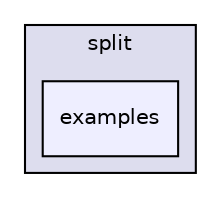 digraph "gulp-src/node_modules/gulp-html-to-json/node_modules/event-stream/node_modules/split/examples" {
  compound=true
  node [ fontsize="10", fontname="Helvetica"];
  edge [ labelfontsize="10", labelfontname="Helvetica"];
  subgraph clusterdir_76250a564211ecc9736de6cd39035cb8 {
    graph [ bgcolor="#ddddee", pencolor="black", label="split" fontname="Helvetica", fontsize="10", URL="dir_76250a564211ecc9736de6cd39035cb8.html"]
  dir_d1954c5a226691d7e01915cd56b992c5 [shape=box, label="examples", style="filled", fillcolor="#eeeeff", pencolor="black", URL="dir_d1954c5a226691d7e01915cd56b992c5.html"];
  }
}

